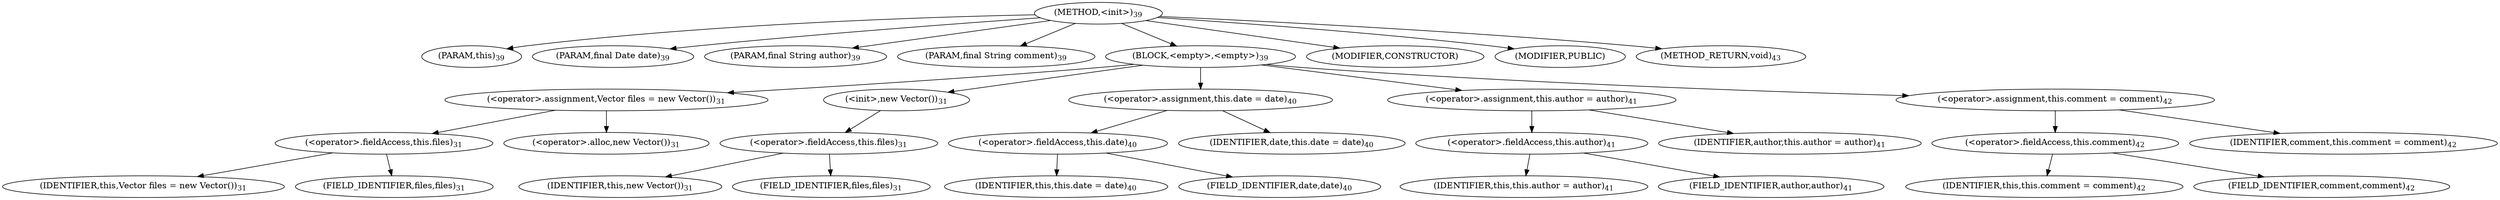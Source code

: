 digraph "&lt;init&gt;" {  
"43" [label = <(METHOD,&lt;init&gt;)<SUB>39</SUB>> ]
"4" [label = <(PARAM,this)<SUB>39</SUB>> ]
"44" [label = <(PARAM,final Date date)<SUB>39</SUB>> ]
"45" [label = <(PARAM,final String author)<SUB>39</SUB>> ]
"46" [label = <(PARAM,final String comment)<SUB>39</SUB>> ]
"47" [label = <(BLOCK,&lt;empty&gt;,&lt;empty&gt;)<SUB>39</SUB>> ]
"48" [label = <(&lt;operator&gt;.assignment,Vector files = new Vector())<SUB>31</SUB>> ]
"49" [label = <(&lt;operator&gt;.fieldAccess,this.files)<SUB>31</SUB>> ]
"50" [label = <(IDENTIFIER,this,Vector files = new Vector())<SUB>31</SUB>> ]
"51" [label = <(FIELD_IDENTIFIER,files,files)<SUB>31</SUB>> ]
"52" [label = <(&lt;operator&gt;.alloc,new Vector())<SUB>31</SUB>> ]
"53" [label = <(&lt;init&gt;,new Vector())<SUB>31</SUB>> ]
"54" [label = <(&lt;operator&gt;.fieldAccess,this.files)<SUB>31</SUB>> ]
"55" [label = <(IDENTIFIER,this,new Vector())<SUB>31</SUB>> ]
"56" [label = <(FIELD_IDENTIFIER,files,files)<SUB>31</SUB>> ]
"57" [label = <(&lt;operator&gt;.assignment,this.date = date)<SUB>40</SUB>> ]
"58" [label = <(&lt;operator&gt;.fieldAccess,this.date)<SUB>40</SUB>> ]
"3" [label = <(IDENTIFIER,this,this.date = date)<SUB>40</SUB>> ]
"59" [label = <(FIELD_IDENTIFIER,date,date)<SUB>40</SUB>> ]
"60" [label = <(IDENTIFIER,date,this.date = date)<SUB>40</SUB>> ]
"61" [label = <(&lt;operator&gt;.assignment,this.author = author)<SUB>41</SUB>> ]
"62" [label = <(&lt;operator&gt;.fieldAccess,this.author)<SUB>41</SUB>> ]
"5" [label = <(IDENTIFIER,this,this.author = author)<SUB>41</SUB>> ]
"63" [label = <(FIELD_IDENTIFIER,author,author)<SUB>41</SUB>> ]
"64" [label = <(IDENTIFIER,author,this.author = author)<SUB>41</SUB>> ]
"65" [label = <(&lt;operator&gt;.assignment,this.comment = comment)<SUB>42</SUB>> ]
"66" [label = <(&lt;operator&gt;.fieldAccess,this.comment)<SUB>42</SUB>> ]
"6" [label = <(IDENTIFIER,this,this.comment = comment)<SUB>42</SUB>> ]
"67" [label = <(FIELD_IDENTIFIER,comment,comment)<SUB>42</SUB>> ]
"68" [label = <(IDENTIFIER,comment,this.comment = comment)<SUB>42</SUB>> ]
"69" [label = <(MODIFIER,CONSTRUCTOR)> ]
"70" [label = <(MODIFIER,PUBLIC)> ]
"71" [label = <(METHOD_RETURN,void)<SUB>43</SUB>> ]
  "43" -> "4" 
  "43" -> "44" 
  "43" -> "45" 
  "43" -> "46" 
  "43" -> "47" 
  "43" -> "69" 
  "43" -> "70" 
  "43" -> "71" 
  "47" -> "48" 
  "47" -> "53" 
  "47" -> "57" 
  "47" -> "61" 
  "47" -> "65" 
  "48" -> "49" 
  "48" -> "52" 
  "49" -> "50" 
  "49" -> "51" 
  "53" -> "54" 
  "54" -> "55" 
  "54" -> "56" 
  "57" -> "58" 
  "57" -> "60" 
  "58" -> "3" 
  "58" -> "59" 
  "61" -> "62" 
  "61" -> "64" 
  "62" -> "5" 
  "62" -> "63" 
  "65" -> "66" 
  "65" -> "68" 
  "66" -> "6" 
  "66" -> "67" 
}
